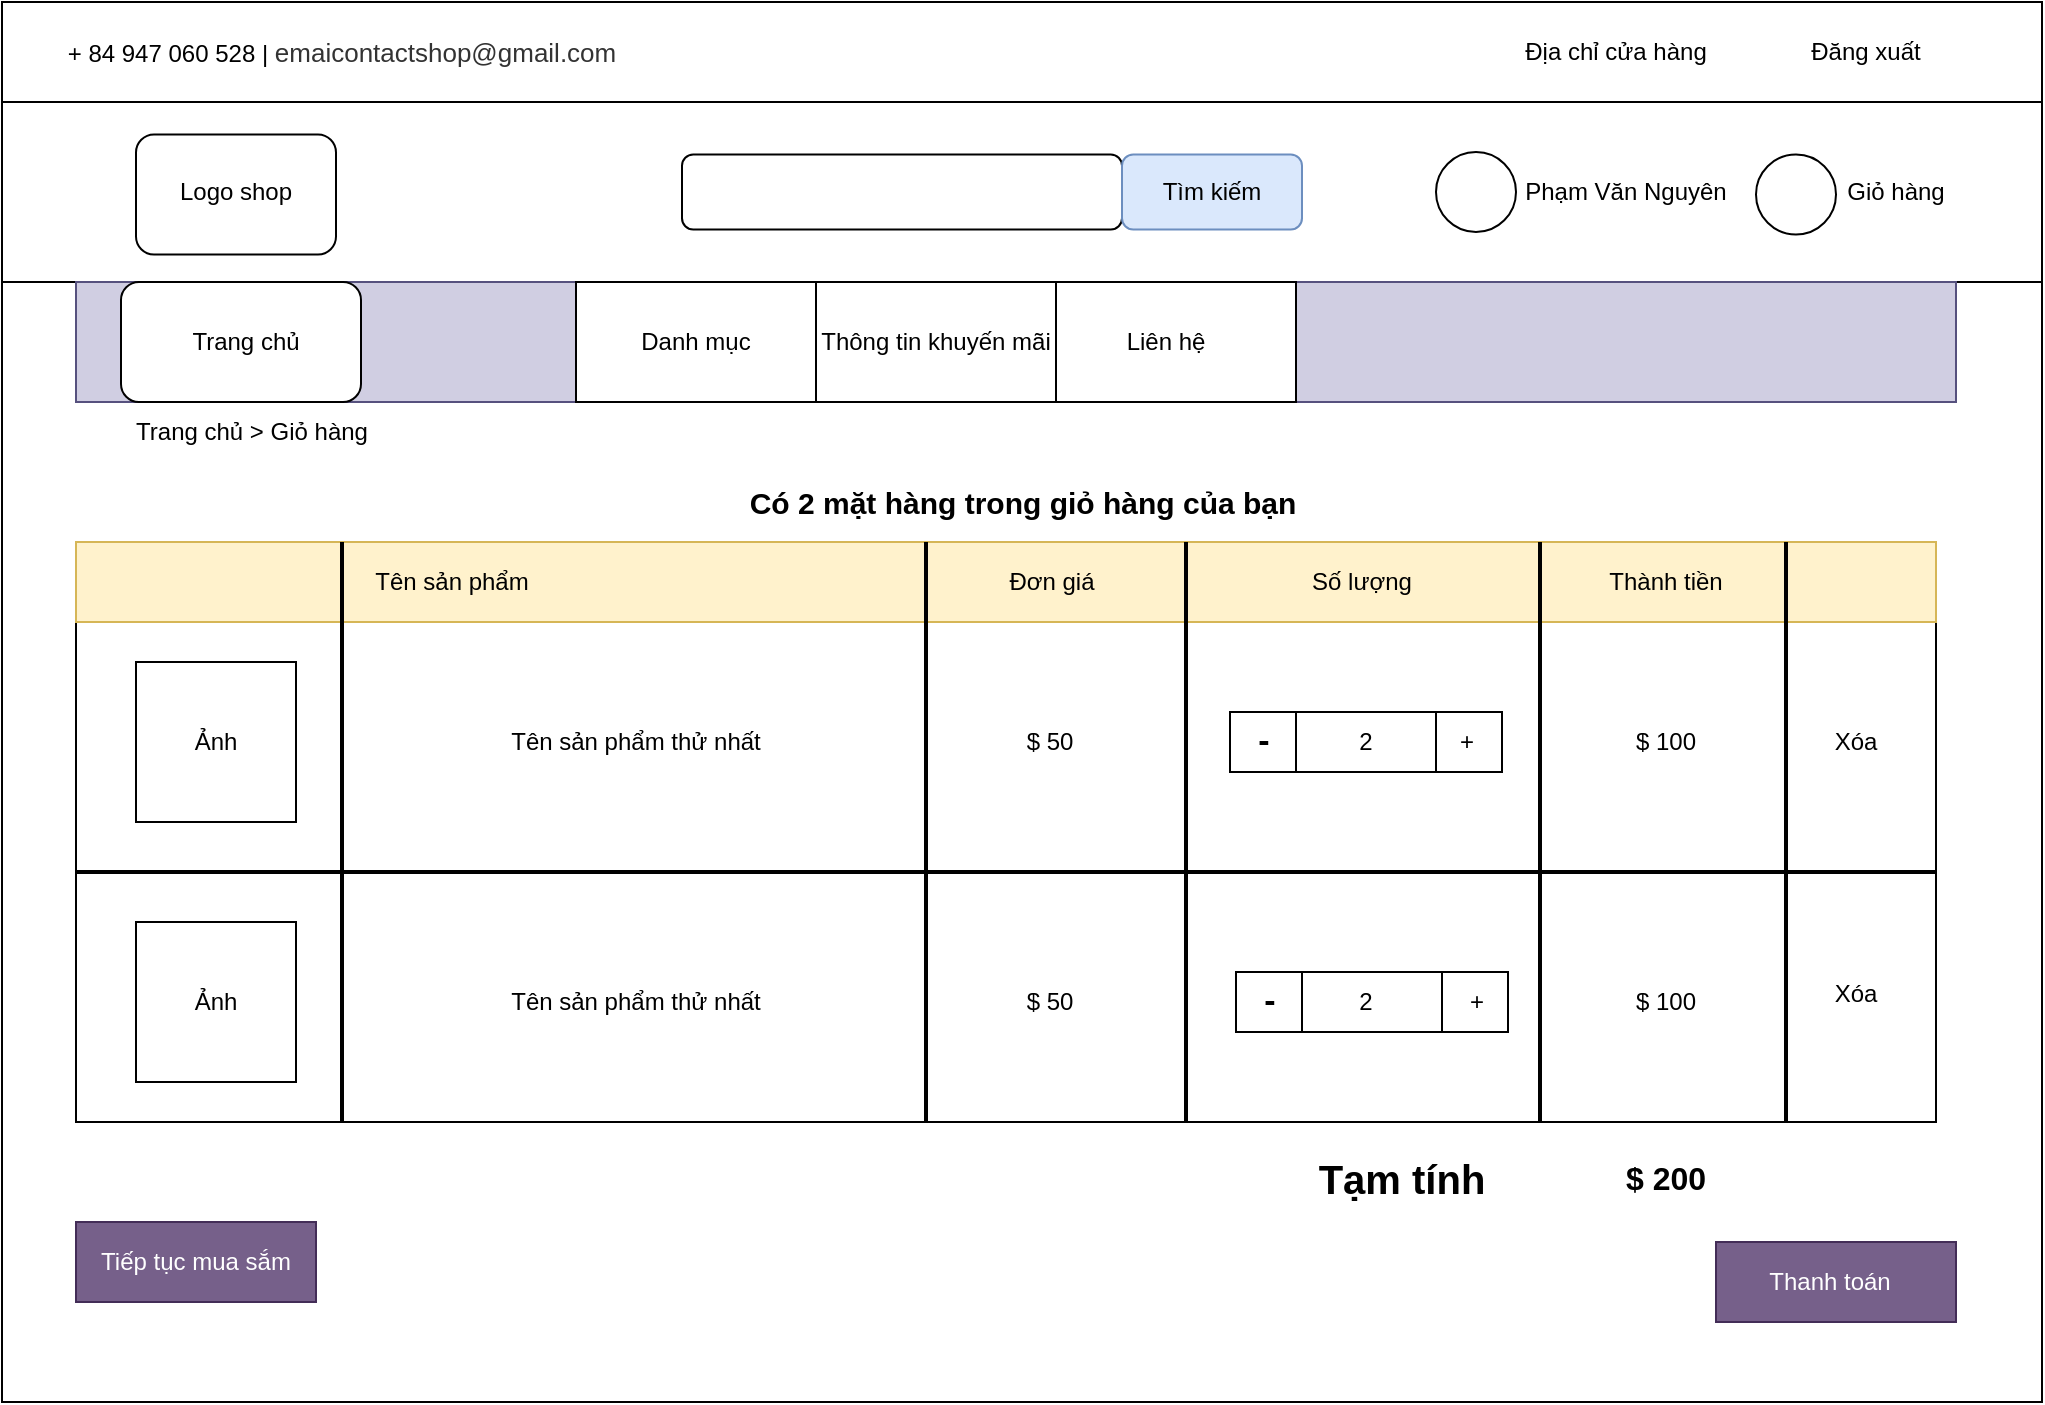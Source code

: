 <mxfile version="14.7.6" type="device"><diagram id="ESWnWOe6FJZDpxE4n6W1" name="Page-1"><mxGraphModel dx="1865" dy="1690" grid="1" gridSize="10" guides="1" tooltips="1" connect="1" arrows="1" fold="1" page="1" pageScale="1" pageWidth="827" pageHeight="1169" math="0" shadow="0"><root><mxCell id="0"/><mxCell id="1" parent="0"/><mxCell id="xxcyPhV28AaCupvOZjKp-1" value="" style="rounded=0;whiteSpace=wrap;html=1;" parent="1" vertex="1"><mxGeometry x="-97" y="-1090" width="1020" height="700" as="geometry"/></mxCell><mxCell id="xxcyPhV28AaCupvOZjKp-2" value="" style="rounded=0;whiteSpace=wrap;html=1;" parent="1" vertex="1"><mxGeometry x="-97" y="-1090" width="1020" height="50" as="geometry"/></mxCell><mxCell id="xxcyPhV28AaCupvOZjKp-3" value="" style="rounded=0;whiteSpace=wrap;html=1;shadow=0;glass=0;" parent="1" vertex="1"><mxGeometry x="-97" y="-1040" width="1020" height="90" as="geometry"/></mxCell><mxCell id="xxcyPhV28AaCupvOZjKp-4" value="+ 84 947 060 528 |&amp;nbsp;&lt;span style=&quot;color: rgb(51 , 51 , 51) ; font-size: 13px ; background-color: rgb(255 , 255 , 255) ; font-family: &amp;#34;poppins&amp;#34; , sans-serif ; text-align: left&quot;&gt;emaicontactshop@gmail.com&lt;/span&gt;" style="text;html=1;strokeColor=none;fillColor=none;align=center;verticalAlign=middle;whiteSpace=wrap;rounded=0;" parent="1" vertex="1"><mxGeometry x="-97" y="-1080" width="340" height="30" as="geometry"/></mxCell><mxCell id="xxcyPhV28AaCupvOZjKp-5" value="Địa chỉ cửa hàng" style="text;html=1;align=center;verticalAlign=middle;whiteSpace=wrap;rounded=0;noLabel=0;shadow=0;glass=0;" parent="1" vertex="1"><mxGeometry x="650" y="-1077.5" width="120" height="25" as="geometry"/></mxCell><mxCell id="xxcyPhV28AaCupvOZjKp-7" value="Đăng xuất" style="text;html=1;strokeColor=none;fillColor=none;align=center;verticalAlign=middle;whiteSpace=wrap;rounded=0;" parent="1" vertex="1"><mxGeometry x="800" y="-1075" width="70" height="20" as="geometry"/></mxCell><mxCell id="xxcyPhV28AaCupvOZjKp-8" value="" style="rounded=1;whiteSpace=wrap;html=1;shadow=0;glass=0;" parent="1" vertex="1"><mxGeometry x="-30" y="-1023.75" width="100" height="60" as="geometry"/></mxCell><mxCell id="xxcyPhV28AaCupvOZjKp-9" value="Logo shop" style="text;html=1;strokeColor=none;fillColor=none;align=center;verticalAlign=middle;whiteSpace=wrap;rounded=0;shadow=0;glass=0;" parent="1" vertex="1"><mxGeometry x="-10" y="-1005" width="60" height="20" as="geometry"/></mxCell><mxCell id="xxcyPhV28AaCupvOZjKp-10" value="" style="rounded=1;whiteSpace=wrap;html=1;shadow=0;glass=0;" parent="1" vertex="1"><mxGeometry x="243" y="-1013.75" width="220" height="37.5" as="geometry"/></mxCell><mxCell id="xxcyPhV28AaCupvOZjKp-11" value="" style="rounded=1;whiteSpace=wrap;html=1;shadow=0;glass=0;fillColor=#dae8fc;strokeColor=#6c8ebf;" parent="1" vertex="1"><mxGeometry x="463" y="-1013.75" width="90" height="37.5" as="geometry"/></mxCell><mxCell id="xxcyPhV28AaCupvOZjKp-12" value="Tìm kiếm" style="text;html=1;strokeColor=none;fillColor=none;align=center;verticalAlign=middle;whiteSpace=wrap;rounded=0;" parent="1" vertex="1"><mxGeometry x="473" y="-1005" width="70" height="20" as="geometry"/></mxCell><mxCell id="xxcyPhV28AaCupvOZjKp-13" value="" style="ellipse;whiteSpace=wrap;html=1;aspect=fixed;rounded=0;shadow=0;glass=0;" parent="1" vertex="1"><mxGeometry x="620" y="-1015" width="40" height="40" as="geometry"/></mxCell><mxCell id="xxcyPhV28AaCupvOZjKp-14" value="Phạm Văn Nguyên" style="text;html=1;strokeColor=none;fillColor=none;align=center;verticalAlign=middle;whiteSpace=wrap;rounded=0;shadow=0;glass=0;" parent="1" vertex="1"><mxGeometry x="660" y="-1005" width="110" height="20" as="geometry"/></mxCell><mxCell id="xxcyPhV28AaCupvOZjKp-15" value="" style="ellipse;whiteSpace=wrap;html=1;aspect=fixed;rounded=0;shadow=0;glass=0;" parent="1" vertex="1"><mxGeometry x="780" y="-1013.75" width="40" height="40" as="geometry"/></mxCell><mxCell id="xxcyPhV28AaCupvOZjKp-16" value="Giỏ hàng" style="text;html=1;strokeColor=none;fillColor=none;align=center;verticalAlign=middle;whiteSpace=wrap;rounded=0;shadow=0;glass=0;" parent="1" vertex="1"><mxGeometry x="820" y="-1005" width="60" height="20" as="geometry"/></mxCell><mxCell id="xxcyPhV28AaCupvOZjKp-17" value="" style="rounded=0;whiteSpace=wrap;html=1;shadow=0;glass=0;fillColor=#d0cee2;strokeColor=#56517e;" parent="1" vertex="1"><mxGeometry x="-60" y="-950" width="940" height="60" as="geometry"/></mxCell><mxCell id="xxcyPhV28AaCupvOZjKp-18" value="" style="rounded=1;whiteSpace=wrap;html=1;shadow=0;glass=0;" parent="1" vertex="1"><mxGeometry x="-37.5" y="-950" width="120" height="60" as="geometry"/></mxCell><mxCell id="xxcyPhV28AaCupvOZjKp-19" value="Trang chủ" style="text;html=1;strokeColor=none;fillColor=none;align=center;verticalAlign=middle;whiteSpace=wrap;rounded=0;shadow=0;glass=0;" parent="1" vertex="1"><mxGeometry x="-25" y="-930" width="100" height="20" as="geometry"/></mxCell><mxCell id="xxcyPhV28AaCupvOZjKp-20" value="" style="rounded=0;whiteSpace=wrap;html=1;shadow=0;glass=0;" parent="1" vertex="1"><mxGeometry x="190" y="-950" width="120" height="60" as="geometry"/></mxCell><mxCell id="xxcyPhV28AaCupvOZjKp-21" value="" style="rounded=0;whiteSpace=wrap;html=1;shadow=0;glass=0;" parent="1" vertex="1"><mxGeometry x="310" y="-950" width="120" height="60" as="geometry"/></mxCell><mxCell id="xxcyPhV28AaCupvOZjKp-22" value="" style="rounded=0;whiteSpace=wrap;html=1;shadow=0;glass=0;" parent="1" vertex="1"><mxGeometry x="430" y="-950" width="120" height="60" as="geometry"/></mxCell><mxCell id="xxcyPhV28AaCupvOZjKp-23" value="Danh mục" style="text;html=1;strokeColor=none;fillColor=none;align=center;verticalAlign=middle;whiteSpace=wrap;rounded=0;shadow=0;glass=0;" parent="1" vertex="1"><mxGeometry x="205" y="-930" width="90" height="20" as="geometry"/></mxCell><mxCell id="xxcyPhV28AaCupvOZjKp-24" value="Thông tin khuyến mãi" style="text;html=1;strokeColor=none;fillColor=none;align=center;verticalAlign=middle;whiteSpace=wrap;rounded=0;shadow=0;glass=0;" parent="1" vertex="1"><mxGeometry x="310" y="-930" width="120" height="20" as="geometry"/></mxCell><mxCell id="xxcyPhV28AaCupvOZjKp-25" value="Liên hệ" style="text;html=1;strokeColor=none;fillColor=none;align=center;verticalAlign=middle;whiteSpace=wrap;rounded=0;shadow=0;glass=0;" parent="1" vertex="1"><mxGeometry x="440" y="-930" width="90" height="20" as="geometry"/></mxCell><mxCell id="xxcyPhV28AaCupvOZjKp-26" value="Trang chủ &amp;gt; Giỏ hàng" style="text;html=1;strokeColor=none;fillColor=none;align=center;verticalAlign=middle;whiteSpace=wrap;rounded=0;" parent="1" vertex="1"><mxGeometry x="-37.5" y="-890" width="130" height="30" as="geometry"/></mxCell><mxCell id="xxcyPhV28AaCupvOZjKp-27" value="" style="rounded=0;whiteSpace=wrap;html=1;" parent="1" vertex="1"><mxGeometry x="-60" y="-820" width="930" height="290" as="geometry"/></mxCell><mxCell id="xxcyPhV28AaCupvOZjKp-28" value="" style="rounded=0;whiteSpace=wrap;html=1;fillColor=#fff2cc;strokeColor=#d6b656;" parent="1" vertex="1"><mxGeometry x="-60" y="-820" width="930" height="40" as="geometry"/></mxCell><mxCell id="xxcyPhV28AaCupvOZjKp-29" value="" style="line;strokeWidth=2;direction=south;html=1;" parent="1" vertex="1"><mxGeometry x="68" y="-820" width="10" height="290" as="geometry"/></mxCell><mxCell id="xxcyPhV28AaCupvOZjKp-30" value="" style="line;strokeWidth=2;direction=south;html=1;" parent="1" vertex="1"><mxGeometry x="360" y="-820" width="10" height="290" as="geometry"/></mxCell><mxCell id="xxcyPhV28AaCupvOZjKp-31" value="" style="line;strokeWidth=2;direction=south;html=1;" parent="1" vertex="1"><mxGeometry x="490" y="-820" width="10" height="290" as="geometry"/></mxCell><mxCell id="xxcyPhV28AaCupvOZjKp-32" value="" style="line;strokeWidth=2;direction=south;html=1;" parent="1" vertex="1"><mxGeometry x="667" y="-820" width="10" height="290" as="geometry"/></mxCell><mxCell id="xxcyPhV28AaCupvOZjKp-34" value="" style="line;strokeWidth=2;direction=south;html=1;" parent="1" vertex="1"><mxGeometry x="790" y="-820" width="10" height="290" as="geometry"/></mxCell><mxCell id="xxcyPhV28AaCupvOZjKp-35" value="Tên sản phẩm" style="text;html=1;strokeColor=none;fillColor=none;align=center;verticalAlign=middle;whiteSpace=wrap;rounded=0;" parent="1" vertex="1"><mxGeometry x="82.5" y="-810" width="90" height="20" as="geometry"/></mxCell><mxCell id="xxcyPhV28AaCupvOZjKp-37" value="Đơn giá" style="text;html=1;strokeColor=none;fillColor=none;align=center;verticalAlign=middle;whiteSpace=wrap;rounded=0;" parent="1" vertex="1"><mxGeometry x="393" y="-810" width="70" height="20" as="geometry"/></mxCell><mxCell id="xxcyPhV28AaCupvOZjKp-38" value="Số lượng" style="text;html=1;strokeColor=none;fillColor=none;align=center;verticalAlign=middle;whiteSpace=wrap;rounded=0;" parent="1" vertex="1"><mxGeometry x="543" y="-810" width="80" height="20" as="geometry"/></mxCell><mxCell id="xxcyPhV28AaCupvOZjKp-39" value="Thành tiền" style="text;html=1;strokeColor=none;fillColor=none;align=center;verticalAlign=middle;whiteSpace=wrap;rounded=0;" parent="1" vertex="1"><mxGeometry x="690" y="-810" width="90" height="20" as="geometry"/></mxCell><mxCell id="xxcyPhV28AaCupvOZjKp-40" value="" style="line;strokeWidth=2;html=1;" parent="1" vertex="1"><mxGeometry x="-60" y="-660" width="930" height="10" as="geometry"/></mxCell><mxCell id="xxcyPhV28AaCupvOZjKp-41" value="" style="whiteSpace=wrap;html=1;aspect=fixed;" parent="1" vertex="1"><mxGeometry x="-30" y="-760" width="80" height="80" as="geometry"/></mxCell><mxCell id="xxcyPhV28AaCupvOZjKp-42" value="Tên sản phẩm thử nhất" style="text;html=1;strokeColor=none;fillColor=none;align=center;verticalAlign=middle;whiteSpace=wrap;rounded=0;" parent="1" vertex="1"><mxGeometry x="110" y="-740" width="220" height="40" as="geometry"/></mxCell><mxCell id="xxcyPhV28AaCupvOZjKp-43" value="$ 50" style="text;html=1;strokeColor=none;fillColor=none;align=center;verticalAlign=middle;whiteSpace=wrap;rounded=0;" parent="1" vertex="1"><mxGeometry x="391" y="-730" width="72" height="20" as="geometry"/></mxCell><mxCell id="xxcyPhV28AaCupvOZjKp-45" value="$ 100" style="text;html=1;strokeColor=none;fillColor=none;align=center;verticalAlign=middle;whiteSpace=wrap;rounded=0;" parent="1" vertex="1"><mxGeometry x="695" y="-730" width="80" height="20" as="geometry"/></mxCell><mxCell id="xxcyPhV28AaCupvOZjKp-46" value="Xóa" style="text;html=1;strokeColor=none;fillColor=none;align=center;verticalAlign=middle;whiteSpace=wrap;rounded=0;" parent="1" vertex="1"><mxGeometry x="810" y="-730" width="40" height="20" as="geometry"/></mxCell><mxCell id="xxcyPhV28AaCupvOZjKp-47" value="" style="whiteSpace=wrap;html=1;aspect=fixed;" parent="1" vertex="1"><mxGeometry x="-30" y="-630" width="80" height="80" as="geometry"/></mxCell><mxCell id="xxcyPhV28AaCupvOZjKp-48" value="Tên sản phẩm thử nhất" style="text;html=1;strokeColor=none;fillColor=none;align=center;verticalAlign=middle;whiteSpace=wrap;rounded=0;" parent="1" vertex="1"><mxGeometry x="110" y="-610" width="220" height="40" as="geometry"/></mxCell><mxCell id="xxcyPhV28AaCupvOZjKp-49" value="$ 50" style="text;html=1;strokeColor=none;fillColor=none;align=center;verticalAlign=middle;whiteSpace=wrap;rounded=0;" parent="1" vertex="1"><mxGeometry x="391" y="-600" width="72" height="20" as="geometry"/></mxCell><mxCell id="xxcyPhV28AaCupvOZjKp-51" value="$ 100" style="text;html=1;strokeColor=none;fillColor=none;align=center;verticalAlign=middle;whiteSpace=wrap;rounded=0;" parent="1" vertex="1"><mxGeometry x="695" y="-600" width="80" height="20" as="geometry"/></mxCell><mxCell id="xxcyPhV28AaCupvOZjKp-52" value="Xóa" style="text;html=1;strokeColor=none;fillColor=none;align=center;verticalAlign=middle;whiteSpace=wrap;rounded=0;" parent="1" vertex="1"><mxGeometry x="810" y="-604" width="40" height="20" as="geometry"/></mxCell><mxCell id="xxcyPhV28AaCupvOZjKp-53" value="Ảnh" style="text;html=1;strokeColor=none;fillColor=none;align=center;verticalAlign=middle;whiteSpace=wrap;rounded=0;" parent="1" vertex="1"><mxGeometry x="-20" y="-730" width="60" height="20" as="geometry"/></mxCell><mxCell id="xxcyPhV28AaCupvOZjKp-54" value="Ảnh" style="text;html=1;strokeColor=none;fillColor=none;align=center;verticalAlign=middle;whiteSpace=wrap;rounded=0;" parent="1" vertex="1"><mxGeometry x="-20" y="-600" width="60" height="20" as="geometry"/></mxCell><mxCell id="xxcyPhV28AaCupvOZjKp-55" value="&lt;font style=&quot;font-size: 20px&quot;&gt;&lt;b&gt;Tạm tính&lt;/b&gt;&lt;/font&gt;" style="text;html=1;strokeColor=none;fillColor=none;align=center;verticalAlign=middle;whiteSpace=wrap;rounded=0;" parent="1" vertex="1"><mxGeometry x="543" y="-527.5" width="120" height="50" as="geometry"/></mxCell><mxCell id="xxcyPhV28AaCupvOZjKp-56" value="&lt;b&gt;&lt;font style=&quot;font-size: 16px&quot;&gt;$ 200&lt;/font&gt;&lt;/b&gt;" style="text;html=1;strokeColor=none;fillColor=none;align=center;verticalAlign=middle;whiteSpace=wrap;rounded=0;" parent="1" vertex="1"><mxGeometry x="700" y="-520" width="70" height="35" as="geometry"/></mxCell><mxCell id="xxcyPhV28AaCupvOZjKp-57" value="" style="rounded=0;whiteSpace=wrap;html=1;fillColor=#76608a;strokeColor=#432D57;fontColor=#ffffff;" parent="1" vertex="1"><mxGeometry x="-60" y="-480" width="120" height="40" as="geometry"/></mxCell><mxCell id="xxcyPhV28AaCupvOZjKp-58" value="Tiếp tục mua sắm" style="text;html=1;strokeColor=none;fillColor=none;align=center;verticalAlign=middle;whiteSpace=wrap;rounded=0;fontColor=#FFFFFF;" parent="1" vertex="1"><mxGeometry x="-50" y="-470" width="100" height="20" as="geometry"/></mxCell><mxCell id="xxcyPhV28AaCupvOZjKp-59" value="" style="rounded=0;whiteSpace=wrap;html=1;fillColor=#76608a;strokeColor=#432D57;fontColor=#ffffff;" parent="1" vertex="1"><mxGeometry x="760" y="-470" width="120" height="40" as="geometry"/></mxCell><mxCell id="xxcyPhV28AaCupvOZjKp-60" value="Thanh toán" style="text;html=1;strokeColor=none;fillColor=none;align=center;verticalAlign=middle;whiteSpace=wrap;rounded=0;fontColor=#FFFFFF;" parent="1" vertex="1"><mxGeometry x="767" y="-460" width="100" height="20" as="geometry"/></mxCell><mxCell id="cP98RPIIJPKS6zaZaRXP-1" value="" style="rounded=0;whiteSpace=wrap;html=1;" vertex="1" parent="1"><mxGeometry x="550" y="-735" width="70" height="30" as="geometry"/></mxCell><mxCell id="cP98RPIIJPKS6zaZaRXP-2" value="" style="rounded=0;whiteSpace=wrap;html=1;" vertex="1" parent="1"><mxGeometry x="620" y="-735" width="33" height="30" as="geometry"/></mxCell><mxCell id="cP98RPIIJPKS6zaZaRXP-3" value="" style="rounded=0;whiteSpace=wrap;html=1;" vertex="1" parent="1"><mxGeometry x="517" y="-735" width="33" height="30" as="geometry"/></mxCell><mxCell id="cP98RPIIJPKS6zaZaRXP-4" value="2" style="text;html=1;strokeColor=none;fillColor=none;align=center;verticalAlign=middle;whiteSpace=wrap;rounded=0;" vertex="1" parent="1"><mxGeometry x="565" y="-730" width="40" height="20" as="geometry"/></mxCell><mxCell id="cP98RPIIJPKS6zaZaRXP-5" value="" style="rounded=0;whiteSpace=wrap;html=1;" vertex="1" parent="1"><mxGeometry x="623" y="-605" width="33" height="30" as="geometry"/></mxCell><mxCell id="cP98RPIIJPKS6zaZaRXP-6" value="" style="rounded=0;whiteSpace=wrap;html=1;" vertex="1" parent="1"><mxGeometry x="520" y="-605" width="33" height="30" as="geometry"/></mxCell><mxCell id="cP98RPIIJPKS6zaZaRXP-8" value="" style="rounded=0;whiteSpace=wrap;html=1;" vertex="1" parent="1"><mxGeometry x="553" y="-605" width="70" height="30" as="geometry"/></mxCell><mxCell id="cP98RPIIJPKS6zaZaRXP-10" value="2" style="text;html=1;strokeColor=none;fillColor=none;align=center;verticalAlign=middle;whiteSpace=wrap;rounded=0;" vertex="1" parent="1"><mxGeometry x="565" y="-600" width="40" height="20" as="geometry"/></mxCell><mxCell id="cP98RPIIJPKS6zaZaRXP-12" value="&lt;b&gt;&lt;font style=&quot;font-size: 17px&quot;&gt;-&lt;/font&gt;&lt;/b&gt;" style="text;html=1;strokeColor=none;fillColor=none;align=center;verticalAlign=middle;whiteSpace=wrap;rounded=0;" vertex="1" parent="1"><mxGeometry x="516.5" y="-725" width="33.5" height="10" as="geometry"/></mxCell><mxCell id="cP98RPIIJPKS6zaZaRXP-13" value="+" style="text;html=1;strokeColor=none;fillColor=none;align=center;verticalAlign=middle;whiteSpace=wrap;rounded=0;" vertex="1" parent="1"><mxGeometry x="619.5" y="-730" width="30.5" height="20" as="geometry"/></mxCell><mxCell id="cP98RPIIJPKS6zaZaRXP-14" value="&lt;b&gt;&lt;font style=&quot;font-size: 17px&quot;&gt;-&lt;/font&gt;&lt;/b&gt;" style="text;html=1;strokeColor=none;fillColor=none;align=center;verticalAlign=middle;whiteSpace=wrap;rounded=0;" vertex="1" parent="1"><mxGeometry x="519.5" y="-595" width="33.5" height="10" as="geometry"/></mxCell><mxCell id="cP98RPIIJPKS6zaZaRXP-15" value="+" style="text;html=1;strokeColor=none;fillColor=none;align=center;verticalAlign=middle;whiteSpace=wrap;rounded=0;" vertex="1" parent="1"><mxGeometry x="624.75" y="-600" width="30.5" height="20" as="geometry"/></mxCell><mxCell id="cP98RPIIJPKS6zaZaRXP-19" value="&lt;font size=&quot;1&quot;&gt;&lt;b style=&quot;font-size: 15px&quot;&gt;Có 2 mặt hàng trong giỏ hàng của bạn&lt;/b&gt;&lt;/font&gt;" style="text;html=1;strokeColor=none;fillColor=none;align=center;verticalAlign=middle;whiteSpace=wrap;rounded=0;" vertex="1" parent="1"><mxGeometry x="200" y="-860" width="427" height="40" as="geometry"/></mxCell></root></mxGraphModel></diagram></mxfile>
